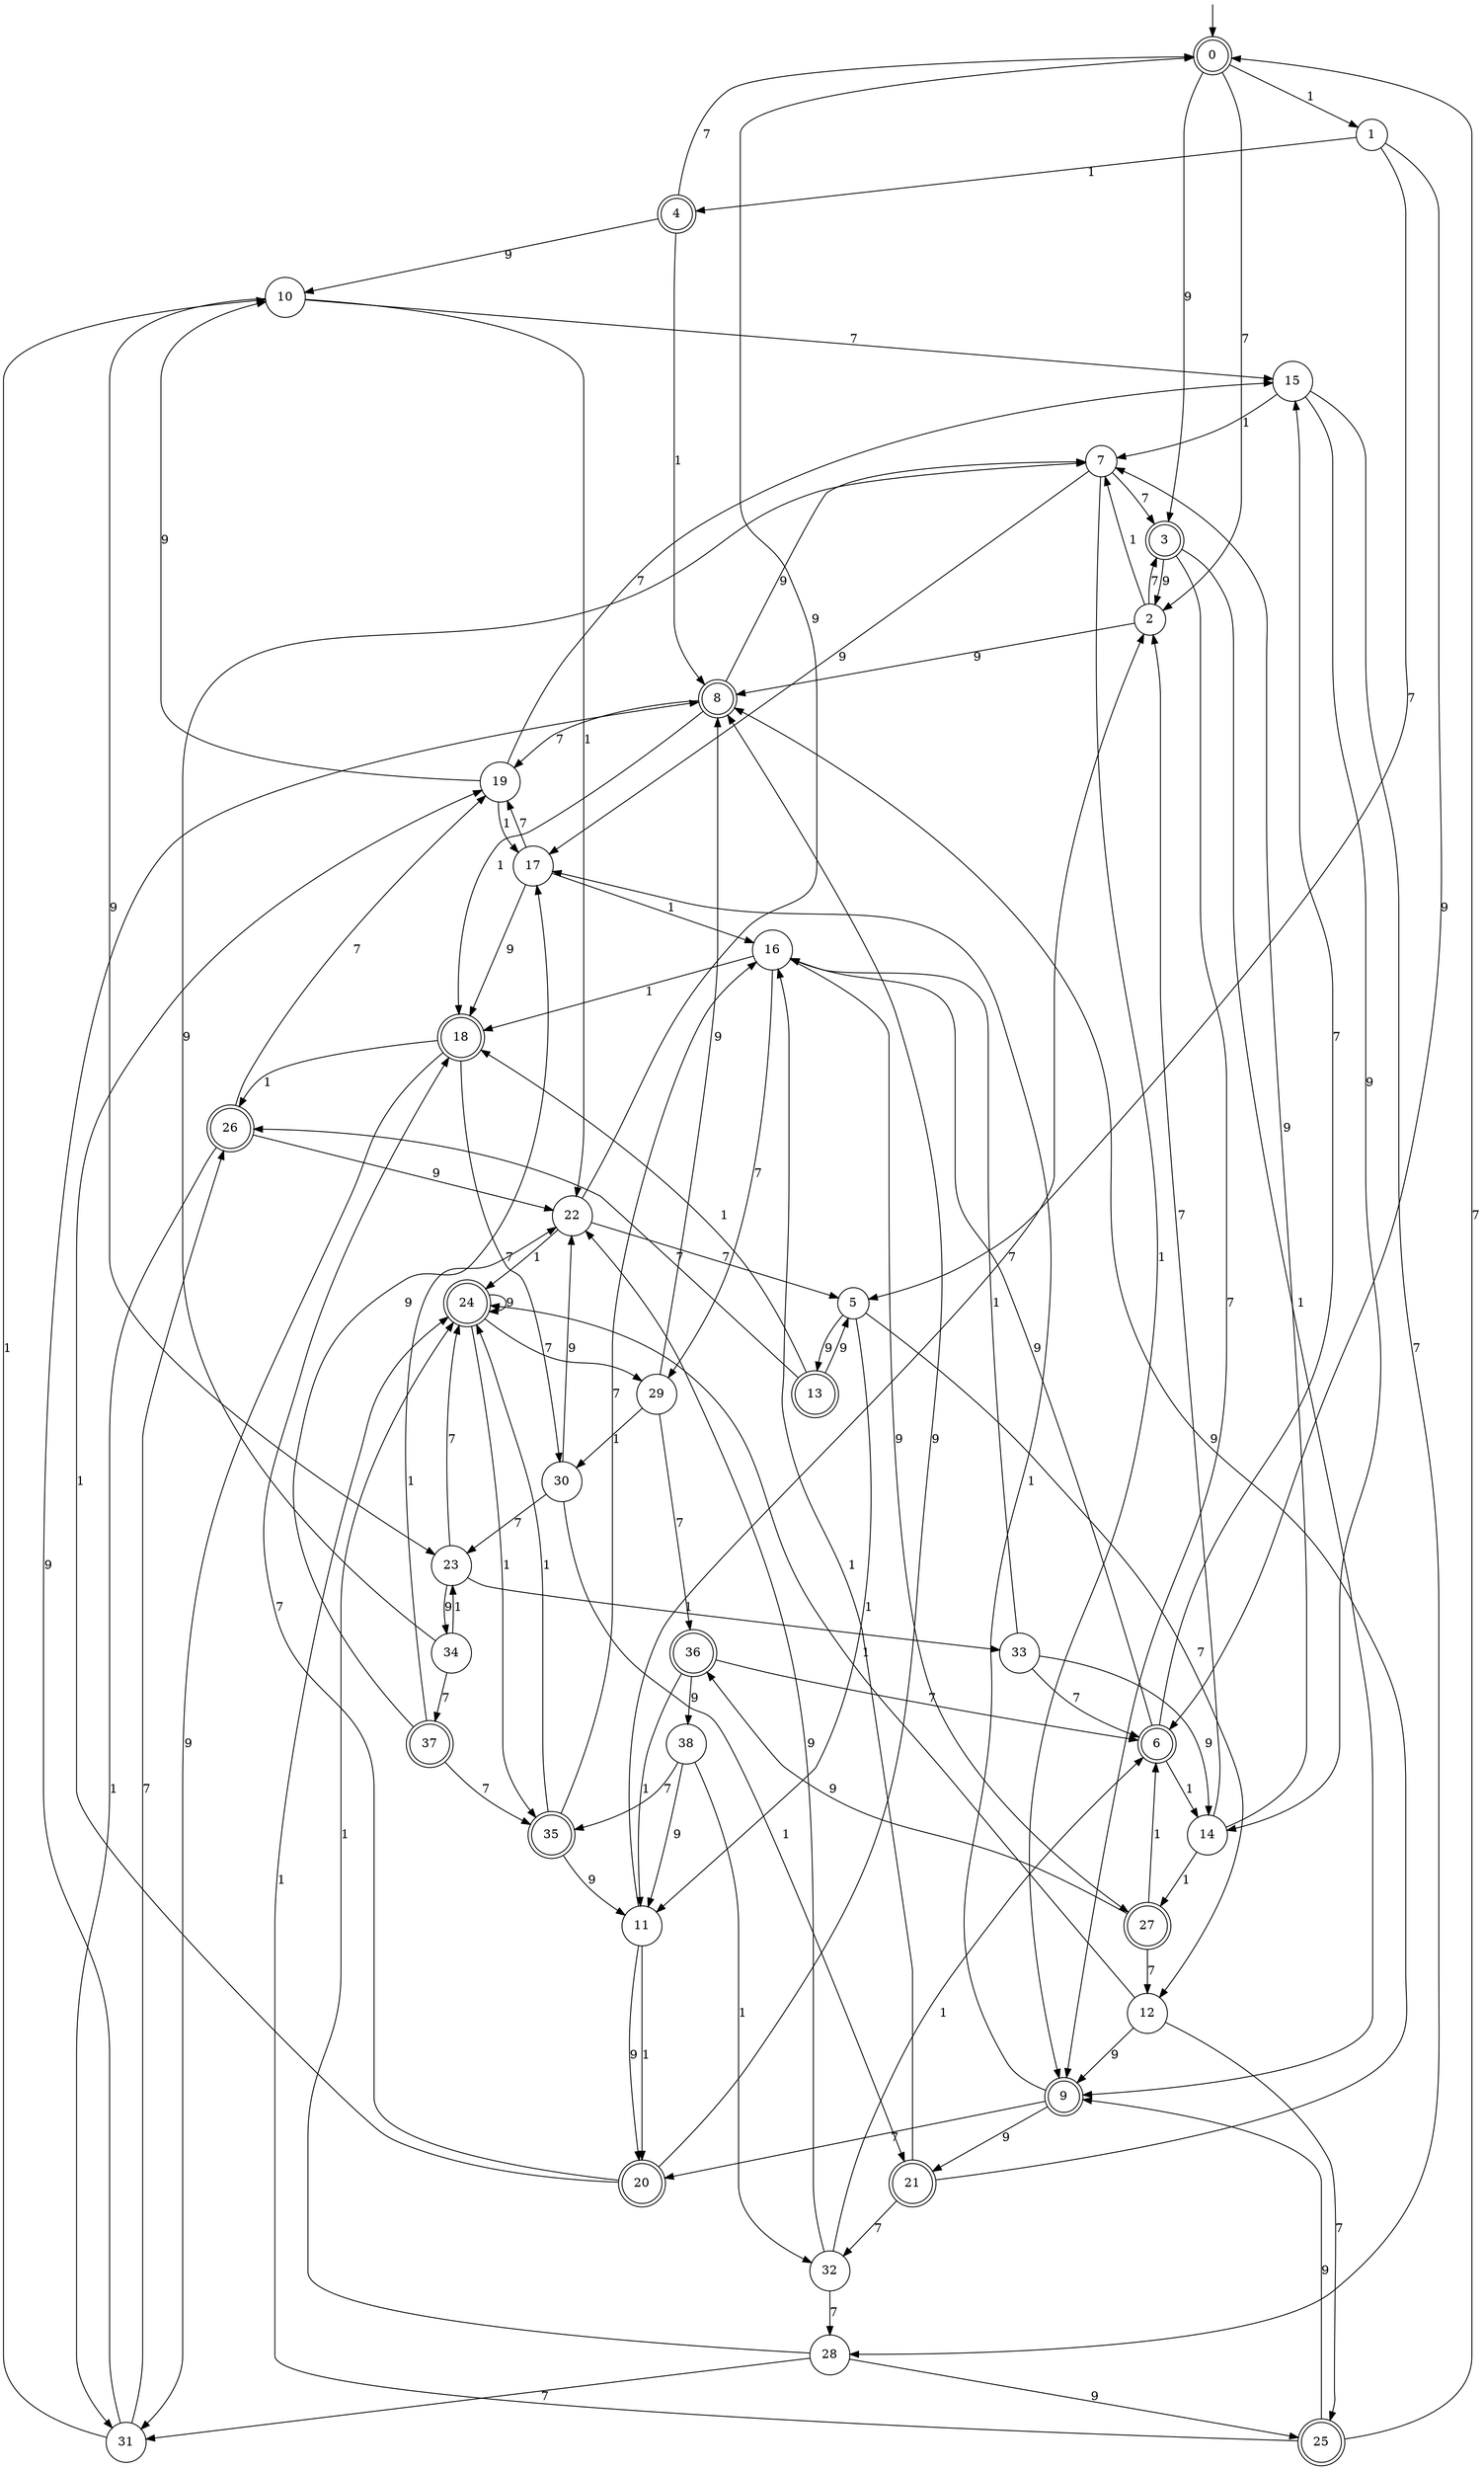 digraph g {

	s0 [shape="doublecircle" label="0"];
	s1 [shape="circle" label="1"];
	s2 [shape="circle" label="2"];
	s3 [shape="doublecircle" label="3"];
	s4 [shape="doublecircle" label="4"];
	s5 [shape="circle" label="5"];
	s6 [shape="doublecircle" label="6"];
	s7 [shape="circle" label="7"];
	s8 [shape="doublecircle" label="8"];
	s9 [shape="doublecircle" label="9"];
	s10 [shape="circle" label="10"];
	s11 [shape="circle" label="11"];
	s12 [shape="circle" label="12"];
	s13 [shape="doublecircle" label="13"];
	s14 [shape="circle" label="14"];
	s15 [shape="circle" label="15"];
	s16 [shape="circle" label="16"];
	s17 [shape="circle" label="17"];
	s18 [shape="doublecircle" label="18"];
	s19 [shape="circle" label="19"];
	s20 [shape="doublecircle" label="20"];
	s21 [shape="doublecircle" label="21"];
	s22 [shape="circle" label="22"];
	s23 [shape="circle" label="23"];
	s24 [shape="doublecircle" label="24"];
	s25 [shape="doublecircle" label="25"];
	s26 [shape="doublecircle" label="26"];
	s27 [shape="doublecircle" label="27"];
	s28 [shape="circle" label="28"];
	s29 [shape="circle" label="29"];
	s30 [shape="circle" label="30"];
	s31 [shape="circle" label="31"];
	s32 [shape="circle" label="32"];
	s33 [shape="circle" label="33"];
	s34 [shape="circle" label="34"];
	s35 [shape="doublecircle" label="35"];
	s36 [shape="doublecircle" label="36"];
	s37 [shape="doublecircle" label="37"];
	s38 [shape="circle" label="38"];
	s0 -> s1 [label="1"];
	s0 -> s2 [label="7"];
	s0 -> s3 [label="9"];
	s1 -> s4 [label="1"];
	s1 -> s5 [label="7"];
	s1 -> s6 [label="9"];
	s2 -> s7 [label="1"];
	s2 -> s3 [label="7"];
	s2 -> s8 [label="9"];
	s3 -> s9 [label="1"];
	s3 -> s9 [label="7"];
	s3 -> s2 [label="9"];
	s4 -> s8 [label="1"];
	s4 -> s0 [label="7"];
	s4 -> s10 [label="9"];
	s5 -> s11 [label="1"];
	s5 -> s12 [label="7"];
	s5 -> s13 [label="9"];
	s6 -> s14 [label="1"];
	s6 -> s15 [label="7"];
	s6 -> s16 [label="9"];
	s7 -> s9 [label="1"];
	s7 -> s3 [label="7"];
	s7 -> s17 [label="9"];
	s8 -> s18 [label="1"];
	s8 -> s19 [label="7"];
	s8 -> s7 [label="9"];
	s9 -> s17 [label="1"];
	s9 -> s20 [label="7"];
	s9 -> s21 [label="9"];
	s10 -> s22 [label="1"];
	s10 -> s15 [label="7"];
	s10 -> s23 [label="9"];
	s11 -> s20 [label="1"];
	s11 -> s2 [label="7"];
	s11 -> s20 [label="9"];
	s12 -> s24 [label="1"];
	s12 -> s25 [label="7"];
	s12 -> s9 [label="9"];
	s13 -> s18 [label="1"];
	s13 -> s26 [label="7"];
	s13 -> s5 [label="9"];
	s14 -> s27 [label="1"];
	s14 -> s2 [label="7"];
	s14 -> s7 [label="9"];
	s15 -> s7 [label="1"];
	s15 -> s28 [label="7"];
	s15 -> s14 [label="9"];
	s16 -> s18 [label="1"];
	s16 -> s29 [label="7"];
	s16 -> s27 [label="9"];
	s17 -> s16 [label="1"];
	s17 -> s19 [label="7"];
	s17 -> s18 [label="9"];
	s18 -> s26 [label="1"];
	s18 -> s30 [label="7"];
	s18 -> s31 [label="9"];
	s19 -> s17 [label="1"];
	s19 -> s15 [label="7"];
	s19 -> s10 [label="9"];
	s20 -> s19 [label="1"];
	s20 -> s18 [label="7"];
	s20 -> s8 [label="9"];
	s21 -> s16 [label="1"];
	s21 -> s32 [label="7"];
	s21 -> s8 [label="9"];
	s22 -> s24 [label="1"];
	s22 -> s5 [label="7"];
	s22 -> s0 [label="9"];
	s23 -> s33 [label="1"];
	s23 -> s24 [label="7"];
	s23 -> s34 [label="9"];
	s24 -> s35 [label="1"];
	s24 -> s29 [label="7"];
	s24 -> s24 [label="9"];
	s25 -> s24 [label="1"];
	s25 -> s0 [label="7"];
	s25 -> s9 [label="9"];
	s26 -> s31 [label="1"];
	s26 -> s19 [label="7"];
	s26 -> s22 [label="9"];
	s27 -> s6 [label="1"];
	s27 -> s12 [label="7"];
	s27 -> s36 [label="9"];
	s28 -> s24 [label="1"];
	s28 -> s31 [label="7"];
	s28 -> s25 [label="9"];
	s29 -> s30 [label="1"];
	s29 -> s36 [label="7"];
	s29 -> s8 [label="9"];
	s30 -> s21 [label="1"];
	s30 -> s23 [label="7"];
	s30 -> s22 [label="9"];
	s31 -> s10 [label="1"];
	s31 -> s26 [label="7"];
	s31 -> s8 [label="9"];
	s32 -> s6 [label="1"];
	s32 -> s28 [label="7"];
	s32 -> s22 [label="9"];
	s33 -> s16 [label="1"];
	s33 -> s6 [label="7"];
	s33 -> s14 [label="9"];
	s34 -> s23 [label="1"];
	s34 -> s37 [label="7"];
	s34 -> s7 [label="9"];
	s35 -> s24 [label="1"];
	s35 -> s16 [label="7"];
	s35 -> s11 [label="9"];
	s36 -> s11 [label="1"];
	s36 -> s6 [label="7"];
	s36 -> s38 [label="9"];
	s37 -> s22 [label="1"];
	s37 -> s35 [label="7"];
	s37 -> s17 [label="9"];
	s38 -> s32 [label="1"];
	s38 -> s35 [label="7"];
	s38 -> s11 [label="9"];

__start0 [label="" shape="none" width="0" height="0"];
__start0 -> s0;

}
